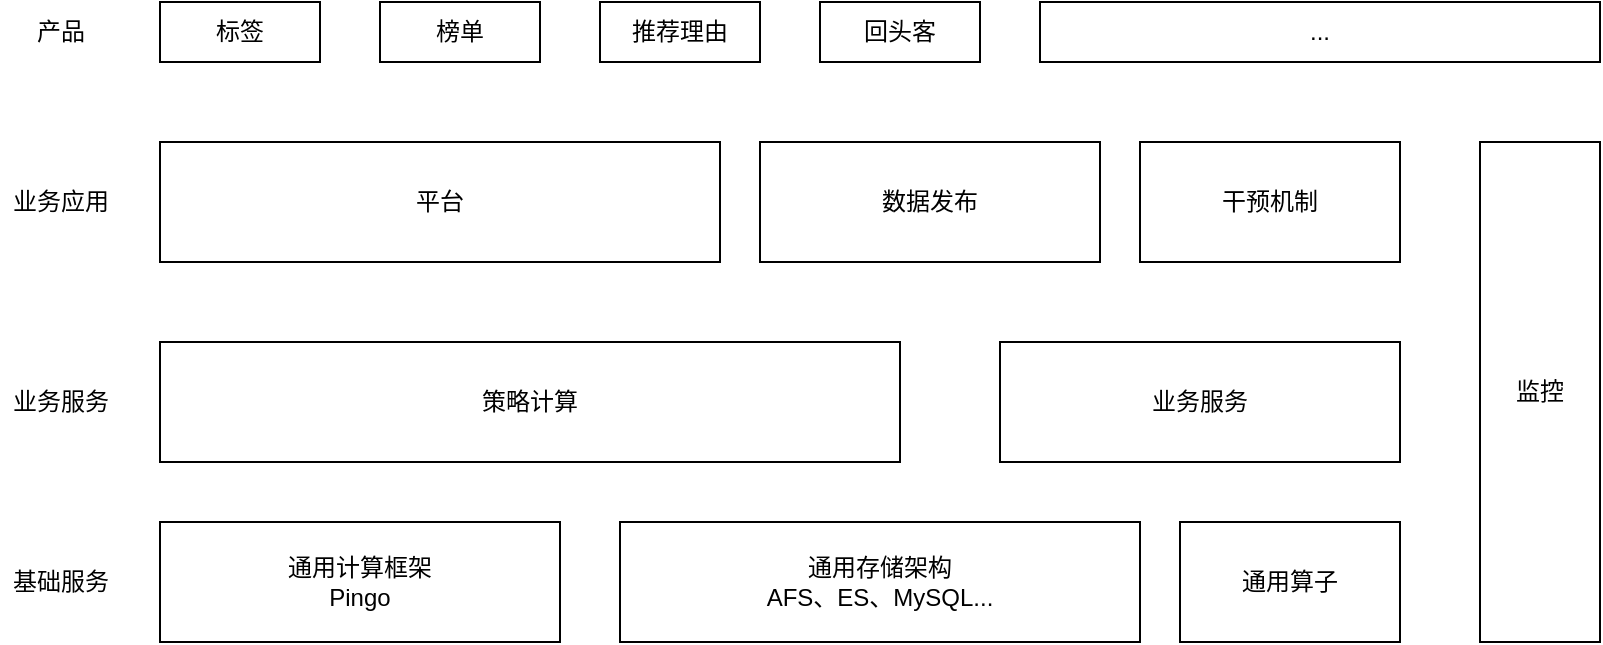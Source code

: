 <mxfile version="14.6.11" type="github">
  <diagram id="kgpKYQtTHZ0yAKxKKP6v" name="Page-1">
    <mxGraphModel dx="2036" dy="538" grid="1" gridSize="10" guides="1" tooltips="1" connect="1" arrows="1" fold="1" page="1" pageScale="1" pageWidth="850" pageHeight="1100" math="0" shadow="0">
      <root>
        <mxCell id="0" />
        <mxCell id="1" parent="0" />
        <mxCell id="Sy8Tec7hPN1Ey56XSWz9-1" value="通用计算框架&lt;br&gt;Pingo" style="rounded=0;whiteSpace=wrap;html=1;" vertex="1" parent="1">
          <mxGeometry x="50" y="360" width="200" height="60" as="geometry" />
        </mxCell>
        <mxCell id="Sy8Tec7hPN1Ey56XSWz9-2" value="通用存储架构&lt;br&gt;AFS、ES、MySQL..." style="rounded=0;whiteSpace=wrap;html=1;" vertex="1" parent="1">
          <mxGeometry x="280" y="360" width="260" height="60" as="geometry" />
        </mxCell>
        <mxCell id="Sy8Tec7hPN1Ey56XSWz9-4" value="策略计算" style="rounded=0;whiteSpace=wrap;html=1;" vertex="1" parent="1">
          <mxGeometry x="50" y="270" width="370" height="60" as="geometry" />
        </mxCell>
        <mxCell id="Sy8Tec7hPN1Ey56XSWz9-5" value="业务服务" style="rounded=0;whiteSpace=wrap;html=1;" vertex="1" parent="1">
          <mxGeometry x="470" y="270" width="200" height="60" as="geometry" />
        </mxCell>
        <mxCell id="Sy8Tec7hPN1Ey56XSWz9-6" value="通用算子" style="rounded=0;whiteSpace=wrap;html=1;" vertex="1" parent="1">
          <mxGeometry x="560" y="360" width="110" height="60" as="geometry" />
        </mxCell>
        <mxCell id="Sy8Tec7hPN1Ey56XSWz9-7" value="平台" style="rounded=0;whiteSpace=wrap;html=1;" vertex="1" parent="1">
          <mxGeometry x="50" y="170" width="280" height="60" as="geometry" />
        </mxCell>
        <mxCell id="Sy8Tec7hPN1Ey56XSWz9-8" value="数据发布" style="rounded=0;whiteSpace=wrap;html=1;" vertex="1" parent="1">
          <mxGeometry x="350" y="170" width="170" height="60" as="geometry" />
        </mxCell>
        <mxCell id="Sy8Tec7hPN1Ey56XSWz9-9" value="干预机制" style="rounded=0;whiteSpace=wrap;html=1;" vertex="1" parent="1">
          <mxGeometry x="540" y="170" width="130" height="60" as="geometry" />
        </mxCell>
        <mxCell id="Sy8Tec7hPN1Ey56XSWz9-10" value="监控" style="rounded=0;whiteSpace=wrap;html=1;" vertex="1" parent="1">
          <mxGeometry x="710" y="170" width="60" height="250" as="geometry" />
        </mxCell>
        <mxCell id="Sy8Tec7hPN1Ey56XSWz9-11" value="标签" style="rounded=0;whiteSpace=wrap;html=1;" vertex="1" parent="1">
          <mxGeometry x="50" y="100" width="80" height="30" as="geometry" />
        </mxCell>
        <mxCell id="Sy8Tec7hPN1Ey56XSWz9-12" value="榜单" style="rounded=0;whiteSpace=wrap;html=1;" vertex="1" parent="1">
          <mxGeometry x="160" y="100" width="80" height="30" as="geometry" />
        </mxCell>
        <mxCell id="Sy8Tec7hPN1Ey56XSWz9-13" value="推荐理由" style="rounded=0;whiteSpace=wrap;html=1;" vertex="1" parent="1">
          <mxGeometry x="270" y="100" width="80" height="30" as="geometry" />
        </mxCell>
        <mxCell id="Sy8Tec7hPN1Ey56XSWz9-14" value="回头客" style="rounded=0;whiteSpace=wrap;html=1;" vertex="1" parent="1">
          <mxGeometry x="380" y="100" width="80" height="30" as="geometry" />
        </mxCell>
        <mxCell id="Sy8Tec7hPN1Ey56XSWz9-15" value="..." style="rounded=0;whiteSpace=wrap;html=1;" vertex="1" parent="1">
          <mxGeometry x="490" y="100" width="280" height="30" as="geometry" />
        </mxCell>
        <mxCell id="Sy8Tec7hPN1Ey56XSWz9-16" value="产品" style="text;html=1;align=center;verticalAlign=middle;resizable=0;points=[];autosize=1;strokeColor=none;" vertex="1" parent="1">
          <mxGeometry x="-20" y="105" width="40" height="20" as="geometry" />
        </mxCell>
        <mxCell id="Sy8Tec7hPN1Ey56XSWz9-17" value="业务应用" style="text;html=1;align=center;verticalAlign=middle;resizable=0;points=[];autosize=1;strokeColor=none;" vertex="1" parent="1">
          <mxGeometry x="-30" y="190" width="60" height="20" as="geometry" />
        </mxCell>
        <mxCell id="Sy8Tec7hPN1Ey56XSWz9-18" value="业务服务" style="text;html=1;align=center;verticalAlign=middle;resizable=0;points=[];autosize=1;strokeColor=none;" vertex="1" parent="1">
          <mxGeometry x="-30" y="290" width="60" height="20" as="geometry" />
        </mxCell>
        <mxCell id="Sy8Tec7hPN1Ey56XSWz9-19" value="基础服务" style="text;html=1;align=center;verticalAlign=middle;resizable=0;points=[];autosize=1;strokeColor=none;" vertex="1" parent="1">
          <mxGeometry x="-30" y="380" width="60" height="20" as="geometry" />
        </mxCell>
      </root>
    </mxGraphModel>
  </diagram>
</mxfile>
